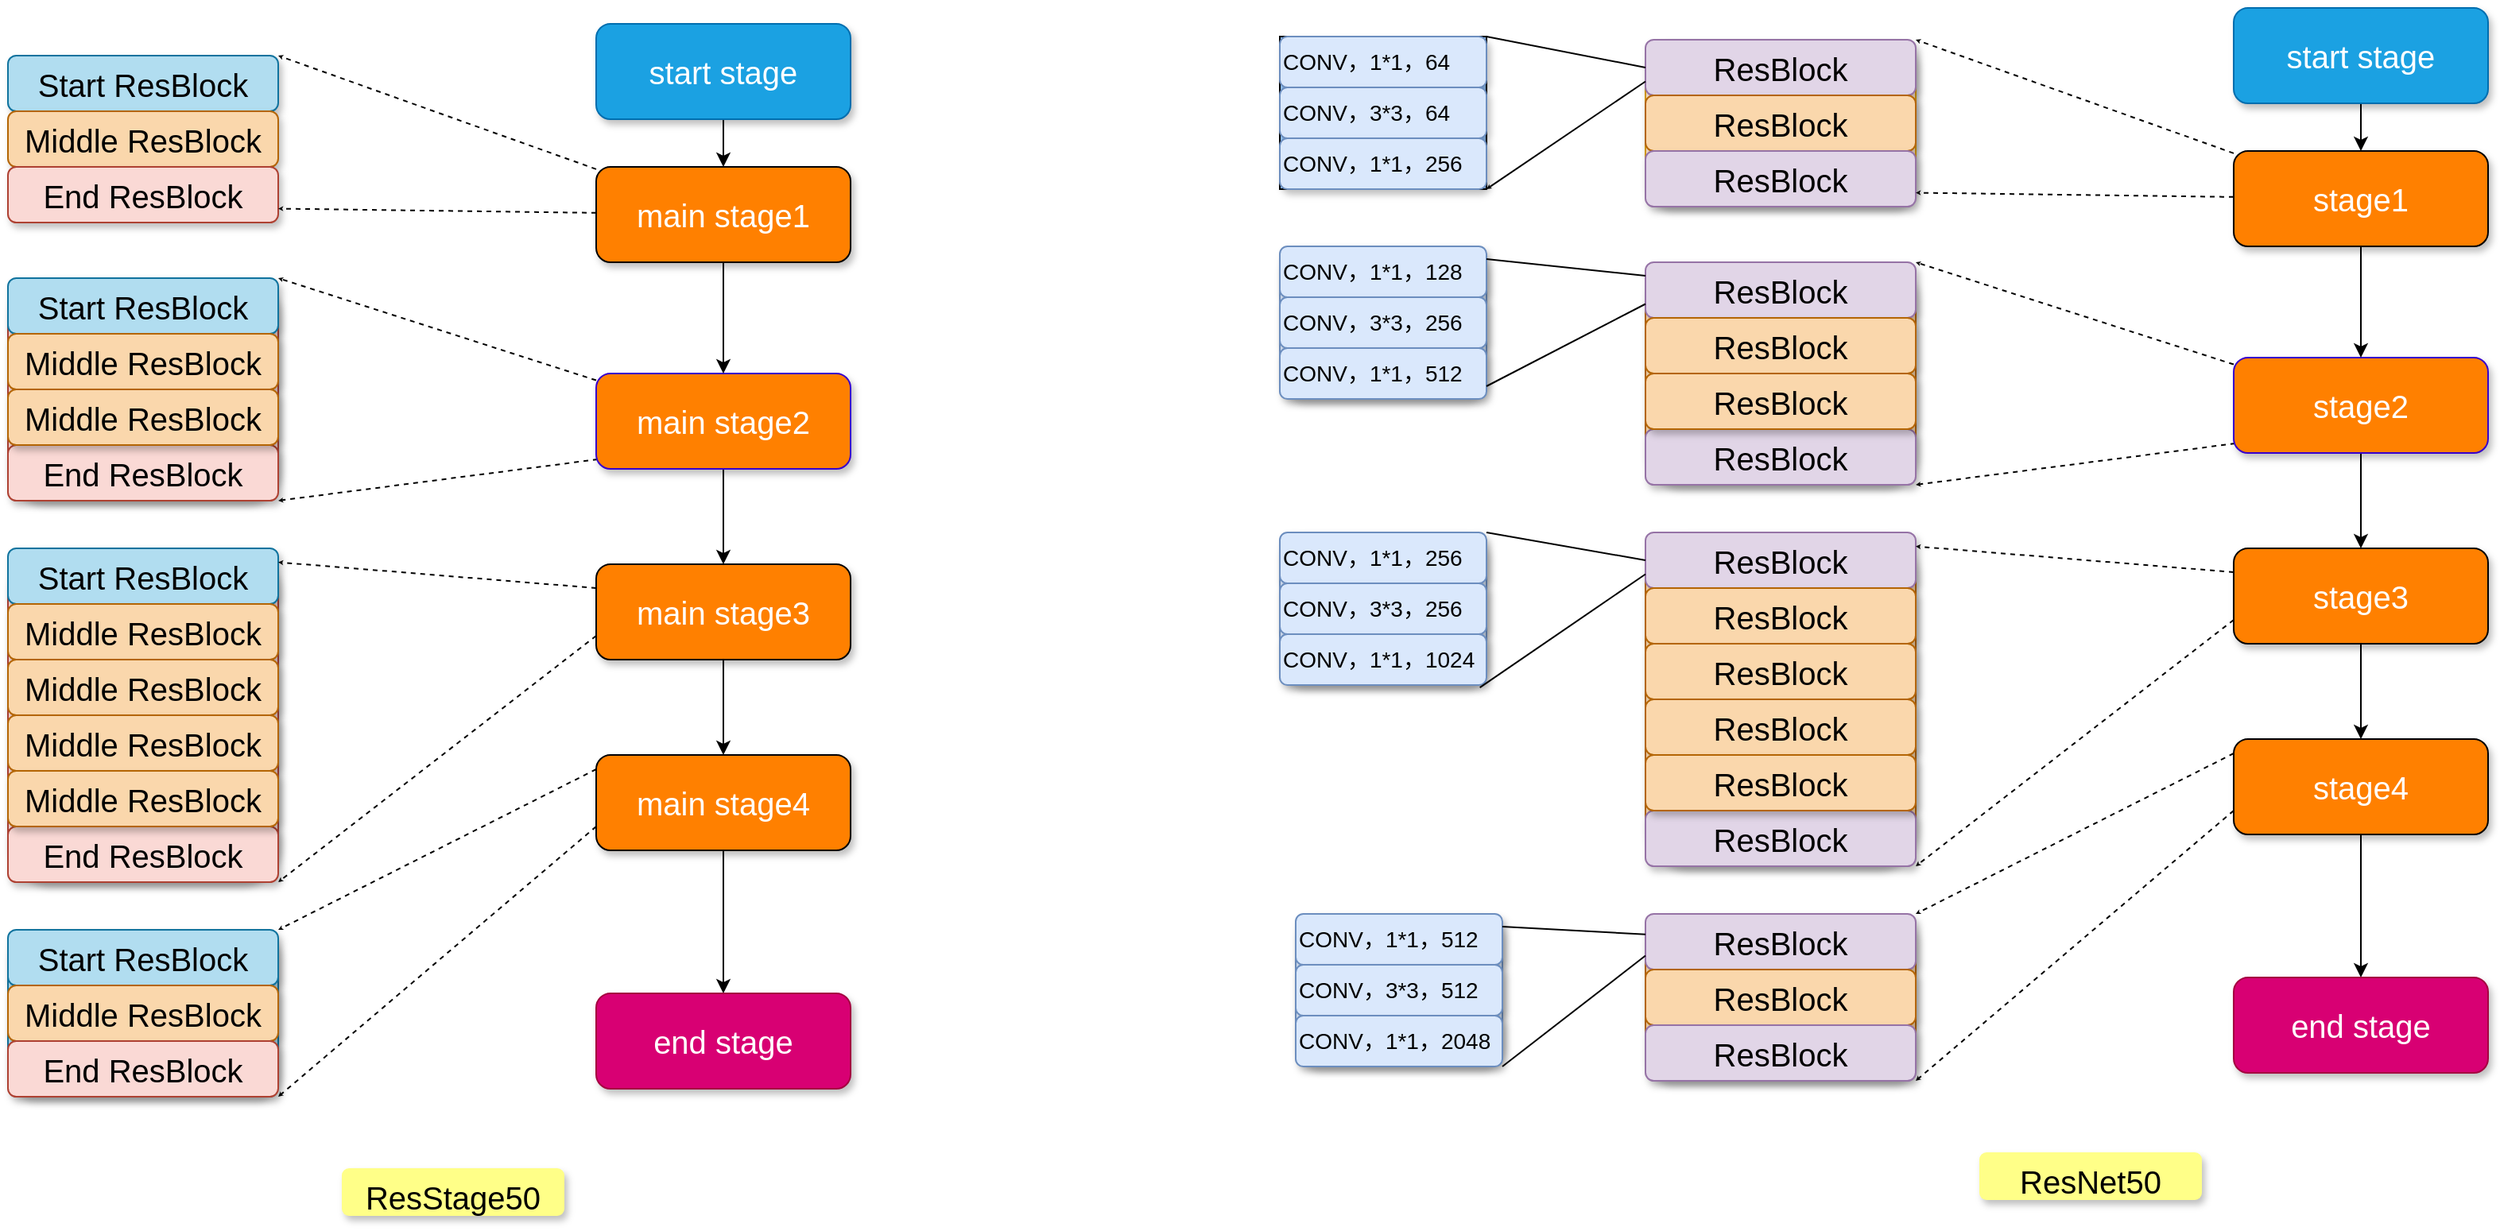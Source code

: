 <mxfile version="21.0.6" type="github">
  <diagram name="第 1 页" id="44bPekrAz7fHFl8u7Ph2">
    <mxGraphModel dx="2049" dy="1157" grid="1" gridSize="10" guides="1" tooltips="1" connect="1" arrows="1" fold="1" page="1" pageScale="1" pageWidth="827" pageHeight="1169" math="0" shadow="0">
      <root>
        <mxCell id="0" />
        <mxCell id="1" parent="0" />
        <mxCell id="IvDMqbEkHvX700NU1U3D-21" value="" style="group;fillColor=#fad9d5;strokeColor=#ae4132;rounded=1;shadow=1;" vertex="1" connectable="0" parent="1">
          <mxGeometry x="70" y="300" width="170" height="140" as="geometry" />
        </mxCell>
        <mxCell id="IvDMqbEkHvX700NU1U3D-17" value="&lt;font style=&quot;font-size: 20px;&quot;&gt;Start ResBlock&lt;/font&gt;" style="rounded=1;whiteSpace=wrap;html=1;container=0;fillColor=#b1ddf0;strokeColor=#10739e;shadow=1;" vertex="1" parent="IvDMqbEkHvX700NU1U3D-21">
          <mxGeometry width="170" height="35" as="geometry" />
        </mxCell>
        <mxCell id="IvDMqbEkHvX700NU1U3D-18" value="&lt;font style=&quot;font-size: 20px;&quot;&gt;Middle ResBlock&lt;/font&gt;" style="rounded=1;whiteSpace=wrap;html=1;container=0;fillColor=#fad7ac;strokeColor=#b46504;fillStyle=auto;shadow=1;" vertex="1" parent="IvDMqbEkHvX700NU1U3D-21">
          <mxGeometry y="35" width="170" height="35" as="geometry" />
        </mxCell>
        <mxCell id="IvDMqbEkHvX700NU1U3D-19" value="&lt;font style=&quot;font-size: 20px;&quot;&gt;End ResBlock&lt;/font&gt;" style="rounded=1;whiteSpace=wrap;html=1;container=0;fillColor=#fad9d5;strokeColor=#ae4132;shadow=1;" vertex="1" parent="IvDMqbEkHvX700NU1U3D-21">
          <mxGeometry y="105" width="170" height="35" as="geometry" />
        </mxCell>
        <mxCell id="IvDMqbEkHvX700NU1U3D-20" value="&lt;font style=&quot;font-size: 20px;&quot;&gt;Middle ResBlock&lt;/font&gt;" style="rounded=1;whiteSpace=wrap;html=1;container=0;fillColor=#fad7ac;strokeColor=#b46504;shadow=1;" vertex="1" parent="IvDMqbEkHvX700NU1U3D-21">
          <mxGeometry y="70" width="170" height="35" as="geometry" />
        </mxCell>
        <mxCell id="IvDMqbEkHvX700NU1U3D-31" value="" style="group;fillColor=#fad9d5;strokeColor=#ae4132;rounded=1;shadow=1;" vertex="1" connectable="0" parent="1">
          <mxGeometry x="70" y="470" width="170" height="210" as="geometry" />
        </mxCell>
        <mxCell id="IvDMqbEkHvX700NU1U3D-25" value="&lt;font style=&quot;font-size: 20px;&quot;&gt;Start ResBlock&lt;/font&gt;" style="rounded=1;whiteSpace=wrap;html=1;container=0;fillColor=#b1ddf0;strokeColor=#10739e;shadow=1;" vertex="1" parent="IvDMqbEkHvX700NU1U3D-31">
          <mxGeometry width="170" height="35" as="geometry" />
        </mxCell>
        <mxCell id="IvDMqbEkHvX700NU1U3D-26" value="&lt;font style=&quot;font-size: 20px;&quot;&gt;Middle ResBlock&lt;/font&gt;" style="rounded=1;whiteSpace=wrap;html=1;container=0;fillColor=#fad7ac;strokeColor=#b46504;shadow=1;" vertex="1" parent="IvDMqbEkHvX700NU1U3D-31">
          <mxGeometry y="35" width="170" height="35" as="geometry" />
        </mxCell>
        <mxCell id="IvDMqbEkHvX700NU1U3D-27" value="&lt;font style=&quot;font-size: 20px;&quot;&gt;End ResBlock&lt;/font&gt;" style="rounded=1;whiteSpace=wrap;html=1;container=0;fillColor=#fad9d5;strokeColor=#ae4132;shadow=1;" vertex="1" parent="IvDMqbEkHvX700NU1U3D-31">
          <mxGeometry y="175" width="170" height="35" as="geometry" />
        </mxCell>
        <mxCell id="IvDMqbEkHvX700NU1U3D-28" value="&lt;font style=&quot;font-size: 20px;&quot;&gt;Middle ResBlock&lt;/font&gt;" style="rounded=1;whiteSpace=wrap;html=1;container=0;fillColor=#fad7ac;strokeColor=#b46504;shadow=1;" vertex="1" parent="IvDMqbEkHvX700NU1U3D-31">
          <mxGeometry y="70" width="170" height="35" as="geometry" />
        </mxCell>
        <mxCell id="IvDMqbEkHvX700NU1U3D-29" value="&lt;font style=&quot;font-size: 20px;&quot;&gt;Middle ResBlock&lt;/font&gt;" style="rounded=1;whiteSpace=wrap;html=1;container=0;fillColor=#fad7ac;strokeColor=#b46504;shadow=1;" vertex="1" parent="IvDMqbEkHvX700NU1U3D-31">
          <mxGeometry y="105" width="170" height="35" as="geometry" />
        </mxCell>
        <mxCell id="IvDMqbEkHvX700NU1U3D-30" value="&lt;font style=&quot;font-size: 20px;&quot;&gt;Middle ResBlock&lt;/font&gt;" style="rounded=1;whiteSpace=wrap;html=1;container=0;fillColor=#fad7ac;strokeColor=#b46504;shadow=1;" vertex="1" parent="IvDMqbEkHvX700NU1U3D-31">
          <mxGeometry y="140" width="170" height="35" as="geometry" />
        </mxCell>
        <mxCell id="IvDMqbEkHvX700NU1U3D-32" value="" style="group;fillColor=#b1ddf0;strokeColor=#10739e;rounded=1;shadow=1;" vertex="1" connectable="0" parent="1">
          <mxGeometry x="70" y="710" width="170" height="105" as="geometry" />
        </mxCell>
        <mxCell id="IvDMqbEkHvX700NU1U3D-33" value="&lt;font style=&quot;font-size: 20px;&quot;&gt;Start ResBlock&lt;/font&gt;" style="rounded=1;whiteSpace=wrap;html=1;container=0;fillColor=#b1ddf0;strokeColor=#10739e;shadow=1;" vertex="1" parent="IvDMqbEkHvX700NU1U3D-32">
          <mxGeometry width="170" height="35" as="geometry" />
        </mxCell>
        <mxCell id="IvDMqbEkHvX700NU1U3D-34" value="&lt;font style=&quot;font-size: 20px;&quot;&gt;Middle ResBlock&lt;/font&gt;" style="rounded=1;whiteSpace=wrap;html=1;container=0;fillColor=#fad7ac;strokeColor=#b46504;shadow=1;" vertex="1" parent="IvDMqbEkHvX700NU1U3D-32">
          <mxGeometry y="35" width="170" height="35" as="geometry" />
        </mxCell>
        <mxCell id="IvDMqbEkHvX700NU1U3D-35" value="&lt;font style=&quot;font-size: 20px;&quot;&gt;End ResBlock&lt;/font&gt;" style="rounded=1;whiteSpace=wrap;html=1;container=0;fillColor=#fad9d5;strokeColor=#ae4132;shadow=1;" vertex="1" parent="IvDMqbEkHvX700NU1U3D-32">
          <mxGeometry y="70" width="170" height="35" as="geometry" />
        </mxCell>
        <mxCell id="IvDMqbEkHvX700NU1U3D-59" style="edgeStyle=orthogonalEdgeStyle;rounded=0;orthogonalLoop=1;jettySize=auto;html=1;entryX=0.5;entryY=0;entryDx=0;entryDy=0;" edge="1" parent="1" source="IvDMqbEkHvX700NU1U3D-36" target="IvDMqbEkHvX700NU1U3D-50">
          <mxGeometry relative="1" as="geometry" />
        </mxCell>
        <mxCell id="IvDMqbEkHvX700NU1U3D-36" value="&lt;font style=&quot;font-size: 20px;&quot;&gt;start stage&lt;/font&gt;" style="rounded=1;whiteSpace=wrap;html=1;fillColor=#1ba1e2;strokeColor=#006EAF;fontColor=#ffffff;shadow=1;" vertex="1" parent="1">
          <mxGeometry x="440" y="140" width="160" height="60" as="geometry" />
        </mxCell>
        <mxCell id="IvDMqbEkHvX700NU1U3D-53" style="rounded=0;orthogonalLoop=1;jettySize=auto;html=1;entryX=1;entryY=0;entryDx=0;entryDy=0;endSize=0;startSize=0;dashed=1;" edge="1" parent="1" source="IvDMqbEkHvX700NU1U3D-37" target="IvDMqbEkHvX700NU1U3D-17">
          <mxGeometry relative="1" as="geometry" />
        </mxCell>
        <mxCell id="IvDMqbEkHvX700NU1U3D-54" style="rounded=0;orthogonalLoop=1;jettySize=auto;html=1;entryX=1;entryY=1;entryDx=0;entryDy=0;exitX=0.006;exitY=0.9;exitDx=0;exitDy=0;exitPerimeter=0;endSize=0;startSize=0;dashed=1;" edge="1" parent="1" source="IvDMqbEkHvX700NU1U3D-37" target="IvDMqbEkHvX700NU1U3D-19">
          <mxGeometry relative="1" as="geometry" />
        </mxCell>
        <mxCell id="IvDMqbEkHvX700NU1U3D-61" style="edgeStyle=orthogonalEdgeStyle;rounded=0;orthogonalLoop=1;jettySize=auto;html=1;exitX=0.5;exitY=1;exitDx=0;exitDy=0;" edge="1" parent="1" source="IvDMqbEkHvX700NU1U3D-37" target="IvDMqbEkHvX700NU1U3D-38">
          <mxGeometry relative="1" as="geometry" />
        </mxCell>
        <mxCell id="IvDMqbEkHvX700NU1U3D-37" value="&lt;font style=&quot;font-size: 20px;&quot;&gt;main stage2&lt;/font&gt;" style="rounded=1;whiteSpace=wrap;html=1;fillColor=#FF8000;fontColor=#ffffff;strokeColor=#3700CC;shadow=1;" vertex="1" parent="1">
          <mxGeometry x="440" y="360" width="160" height="60" as="geometry" />
        </mxCell>
        <mxCell id="IvDMqbEkHvX700NU1U3D-55" style="rounded=0;orthogonalLoop=1;jettySize=auto;html=1;entryX=1;entryY=0.25;entryDx=0;entryDy=0;exitX=0;exitY=0.25;exitDx=0;exitDy=0;startSize=0;endSize=0;dashed=1;" edge="1" parent="1" source="IvDMqbEkHvX700NU1U3D-38" target="IvDMqbEkHvX700NU1U3D-25">
          <mxGeometry relative="1" as="geometry" />
        </mxCell>
        <mxCell id="IvDMqbEkHvX700NU1U3D-56" style="rounded=0;orthogonalLoop=1;jettySize=auto;html=1;exitX=0;exitY=0.75;exitDx=0;exitDy=0;entryX=1;entryY=1;entryDx=0;entryDy=0;endSize=0;startSize=0;dashed=1;" edge="1" parent="1" source="IvDMqbEkHvX700NU1U3D-38" target="IvDMqbEkHvX700NU1U3D-27">
          <mxGeometry relative="1" as="geometry" />
        </mxCell>
        <mxCell id="IvDMqbEkHvX700NU1U3D-62" style="edgeStyle=orthogonalEdgeStyle;rounded=0;orthogonalLoop=1;jettySize=auto;html=1;exitX=0.5;exitY=1;exitDx=0;exitDy=0;" edge="1" parent="1" source="IvDMqbEkHvX700NU1U3D-38" target="IvDMqbEkHvX700NU1U3D-39">
          <mxGeometry relative="1" as="geometry" />
        </mxCell>
        <mxCell id="IvDMqbEkHvX700NU1U3D-38" value="&lt;font color=&quot;#ffffff&quot; style=&quot;font-size: 20px;&quot;&gt;main stage3&lt;/font&gt;" style="rounded=1;whiteSpace=wrap;html=1;fillColor=#FF8000;shadow=1;" vertex="1" parent="1">
          <mxGeometry x="440" y="480" width="160" height="60" as="geometry" />
        </mxCell>
        <mxCell id="IvDMqbEkHvX700NU1U3D-57" style="rounded=0;orthogonalLoop=1;jettySize=auto;html=1;entryX=1;entryY=0;entryDx=0;entryDy=0;exitX=0;exitY=0.15;exitDx=0;exitDy=0;exitPerimeter=0;endSize=0;startSize=0;dashed=1;" edge="1" parent="1" source="IvDMqbEkHvX700NU1U3D-39" target="IvDMqbEkHvX700NU1U3D-33">
          <mxGeometry relative="1" as="geometry" />
        </mxCell>
        <mxCell id="IvDMqbEkHvX700NU1U3D-58" style="rounded=0;orthogonalLoop=1;jettySize=auto;html=1;entryX=1;entryY=1;entryDx=0;entryDy=0;exitX=0;exitY=0.75;exitDx=0;exitDy=0;endSize=0;startSize=0;dashed=1;" edge="1" parent="1" source="IvDMqbEkHvX700NU1U3D-39" target="IvDMqbEkHvX700NU1U3D-35">
          <mxGeometry relative="1" as="geometry" />
        </mxCell>
        <mxCell id="IvDMqbEkHvX700NU1U3D-63" style="edgeStyle=orthogonalEdgeStyle;rounded=0;orthogonalLoop=1;jettySize=auto;html=1;exitX=0.5;exitY=1;exitDx=0;exitDy=0;entryX=0.5;entryY=0;entryDx=0;entryDy=0;" edge="1" parent="1" source="IvDMqbEkHvX700NU1U3D-39" target="IvDMqbEkHvX700NU1U3D-41">
          <mxGeometry relative="1" as="geometry" />
        </mxCell>
        <mxCell id="IvDMqbEkHvX700NU1U3D-39" value="&lt;font color=&quot;#ffffff&quot; style=&quot;font-size: 20px;&quot;&gt;main stage4&lt;/font&gt;" style="rounded=1;whiteSpace=wrap;html=1;fillColor=#FF8000;shadow=1;" vertex="1" parent="1">
          <mxGeometry x="440" y="600" width="160" height="60" as="geometry" />
        </mxCell>
        <mxCell id="IvDMqbEkHvX700NU1U3D-41" value="&lt;font style=&quot;font-size: 20px;&quot;&gt;end stage&lt;/font&gt;" style="rounded=1;whiteSpace=wrap;html=1;fillColor=#d80073;fontColor=#ffffff;strokeColor=#A50040;shadow=1;" vertex="1" parent="1">
          <mxGeometry x="440" y="750" width="160" height="60" as="geometry" />
        </mxCell>
        <mxCell id="IvDMqbEkHvX700NU1U3D-42" value="" style="group;rounded=1;shadow=1;" vertex="1" connectable="0" parent="1">
          <mxGeometry x="70" y="160" width="170" height="105" as="geometry" />
        </mxCell>
        <mxCell id="IvDMqbEkHvX700NU1U3D-1" value="&lt;font style=&quot;font-size: 20px;&quot;&gt;Start ResBlock&lt;/font&gt;" style="rounded=1;whiteSpace=wrap;html=1;container=0;fillColor=#b1ddf0;strokeColor=#10739e;shadow=1;" vertex="1" parent="IvDMqbEkHvX700NU1U3D-42">
          <mxGeometry width="170" height="35" as="geometry" />
        </mxCell>
        <mxCell id="IvDMqbEkHvX700NU1U3D-4" value="&lt;font style=&quot;font-size: 20px;&quot;&gt;Middle ResBlock&lt;/font&gt;" style="rounded=1;whiteSpace=wrap;html=1;container=0;fillColor=#fad7ac;strokeColor=#b46504;shadow=1;" vertex="1" parent="IvDMqbEkHvX700NU1U3D-42">
          <mxGeometry y="35" width="170" height="35" as="geometry" />
        </mxCell>
        <mxCell id="IvDMqbEkHvX700NU1U3D-12" value="&lt;font style=&quot;font-size: 20px;&quot;&gt;End ResBlock&lt;/font&gt;" style="rounded=1;whiteSpace=wrap;html=1;container=0;fillColor=#fad9d5;strokeColor=#ae4132;shadow=1;" vertex="1" parent="IvDMqbEkHvX700NU1U3D-42">
          <mxGeometry y="70" width="170" height="35" as="geometry" />
        </mxCell>
        <mxCell id="IvDMqbEkHvX700NU1U3D-51" style="orthogonalLoop=1;jettySize=auto;html=1;entryX=1;entryY=0;entryDx=0;entryDy=0;rounded=0;endSize=0;startSize=0;dashed=1;" edge="1" parent="1" source="IvDMqbEkHvX700NU1U3D-50" target="IvDMqbEkHvX700NU1U3D-1">
          <mxGeometry relative="1" as="geometry" />
        </mxCell>
        <mxCell id="IvDMqbEkHvX700NU1U3D-52" style="rounded=0;orthogonalLoop=1;jettySize=auto;html=1;entryX=1;entryY=0.75;entryDx=0;entryDy=0;startSize=0;endSize=0;dashed=1;" edge="1" parent="1" source="IvDMqbEkHvX700NU1U3D-50" target="IvDMqbEkHvX700NU1U3D-12">
          <mxGeometry relative="1" as="geometry" />
        </mxCell>
        <mxCell id="IvDMqbEkHvX700NU1U3D-60" style="edgeStyle=orthogonalEdgeStyle;rounded=0;orthogonalLoop=1;jettySize=auto;html=1;entryX=0.5;entryY=0;entryDx=0;entryDy=0;" edge="1" parent="1" source="IvDMqbEkHvX700NU1U3D-50" target="IvDMqbEkHvX700NU1U3D-37">
          <mxGeometry relative="1" as="geometry" />
        </mxCell>
        <mxCell id="IvDMqbEkHvX700NU1U3D-50" value="&lt;font color=&quot;#ffffff&quot; style=&quot;font-size: 20px;&quot;&gt;main stage1&lt;/font&gt;" style="rounded=1;whiteSpace=wrap;html=1;fillColor=#FF8000;shadow=1;" vertex="1" parent="1">
          <mxGeometry x="440" y="230" width="160" height="60" as="geometry" />
        </mxCell>
        <mxCell id="IvDMqbEkHvX700NU1U3D-64" value="&lt;font style=&quot;font-size: 20px;&quot;&gt;ResStage50&lt;/font&gt;" style="text;whiteSpace=wrap;html=1;fillColor=#ffff88;strokeColor=none;rounded=1;shadow=1;align=center;" vertex="1" parent="1">
          <mxGeometry x="280" y="860" width="140" height="30" as="geometry" />
        </mxCell>
        <mxCell id="IvDMqbEkHvX700NU1U3D-65" style="edgeStyle=orthogonalEdgeStyle;rounded=0;orthogonalLoop=1;jettySize=auto;html=1;exitX=0.5;exitY=1;exitDx=0;exitDy=0;" edge="1" parent="1" source="IvDMqbEkHvX700NU1U3D-64" target="IvDMqbEkHvX700NU1U3D-64">
          <mxGeometry relative="1" as="geometry" />
        </mxCell>
        <mxCell id="IvDMqbEkHvX700NU1U3D-66" value="" style="group;fillColor=#fad7ac;strokeColor=#b46504;rounded=1;shadow=1;fontSize=20;labelBackgroundColor=none;align=center;" vertex="1" connectable="0" parent="1">
          <mxGeometry x="1100" y="290" width="170" height="140" as="geometry" />
        </mxCell>
        <mxCell id="IvDMqbEkHvX700NU1U3D-67" value="ResBlock" style="rounded=1;whiteSpace=wrap;html=1;container=0;fillColor=#e1d5e7;strokeColor=#9673a6;shadow=1;fontSize=20;labelBackgroundColor=none;align=center;" vertex="1" parent="IvDMqbEkHvX700NU1U3D-66">
          <mxGeometry width="170" height="35" as="geometry" />
        </mxCell>
        <mxCell id="IvDMqbEkHvX700NU1U3D-68" value="ResBlock" style="rounded=1;whiteSpace=wrap;html=1;container=0;fillColor=#fad7ac;strokeColor=#b46504;fillStyle=auto;shadow=1;fontSize=20;labelBackgroundColor=none;align=center;" vertex="1" parent="IvDMqbEkHvX700NU1U3D-66">
          <mxGeometry y="35" width="170" height="35" as="geometry" />
        </mxCell>
        <mxCell id="IvDMqbEkHvX700NU1U3D-69" value="ResBlock" style="rounded=1;whiteSpace=wrap;html=1;container=0;fillColor=#e1d5e7;strokeColor=#9673a6;shadow=1;fontSize=20;labelBackgroundColor=none;align=center;" vertex="1" parent="IvDMqbEkHvX700NU1U3D-66">
          <mxGeometry y="105" width="170" height="35" as="geometry" />
        </mxCell>
        <mxCell id="IvDMqbEkHvX700NU1U3D-70" value="ResBlock" style="rounded=1;whiteSpace=wrap;html=1;container=0;fillColor=#fad7ac;strokeColor=#b46504;shadow=1;fontSize=20;labelBackgroundColor=none;align=center;" vertex="1" parent="IvDMqbEkHvX700NU1U3D-66">
          <mxGeometry y="70" width="170" height="35" as="geometry" />
        </mxCell>
        <mxCell id="IvDMqbEkHvX700NU1U3D-71" value="" style="group;fillColor=#fad7ac;strokeColor=#b46504;rounded=1;shadow=1;fontSize=20;labelBackgroundColor=none;align=center;" vertex="1" connectable="0" parent="1">
          <mxGeometry x="1100" y="460" width="170" height="210" as="geometry" />
        </mxCell>
        <mxCell id="IvDMqbEkHvX700NU1U3D-72" value="ResBlock" style="rounded=1;whiteSpace=wrap;html=1;container=0;fillColor=#e1d5e7;strokeColor=#9673a6;shadow=1;fontSize=20;labelBackgroundColor=none;align=center;" vertex="1" parent="IvDMqbEkHvX700NU1U3D-71">
          <mxGeometry width="170" height="35" as="geometry" />
        </mxCell>
        <mxCell id="IvDMqbEkHvX700NU1U3D-73" value="ResBlock" style="rounded=1;whiteSpace=wrap;html=1;container=0;fillColor=#fad7ac;strokeColor=#b46504;shadow=1;fontSize=20;labelBackgroundColor=none;align=center;" vertex="1" parent="IvDMqbEkHvX700NU1U3D-71">
          <mxGeometry y="35" width="170" height="35" as="geometry" />
        </mxCell>
        <mxCell id="IvDMqbEkHvX700NU1U3D-74" value="ResBlock" style="rounded=1;whiteSpace=wrap;html=1;container=0;fillColor=#e1d5e7;strokeColor=#9673a6;shadow=1;fontSize=20;labelBackgroundColor=none;align=center;" vertex="1" parent="IvDMqbEkHvX700NU1U3D-71">
          <mxGeometry y="175" width="170" height="35" as="geometry" />
        </mxCell>
        <mxCell id="IvDMqbEkHvX700NU1U3D-75" value="ResBlock" style="rounded=1;whiteSpace=wrap;html=1;container=0;fillColor=#fad7ac;strokeColor=#b46504;shadow=1;fontSize=20;labelBackgroundColor=none;align=center;" vertex="1" parent="IvDMqbEkHvX700NU1U3D-71">
          <mxGeometry y="70" width="170" height="35" as="geometry" />
        </mxCell>
        <mxCell id="IvDMqbEkHvX700NU1U3D-76" value="ResBlock" style="rounded=1;whiteSpace=wrap;html=1;container=0;fillColor=#fad7ac;strokeColor=#b46504;shadow=1;fontSize=20;labelBackgroundColor=none;align=center;" vertex="1" parent="IvDMqbEkHvX700NU1U3D-71">
          <mxGeometry y="105" width="170" height="35" as="geometry" />
        </mxCell>
        <mxCell id="IvDMqbEkHvX700NU1U3D-77" value="ResBlock" style="rounded=1;whiteSpace=wrap;html=1;container=0;fillColor=#fad7ac;strokeColor=#b46504;shadow=1;fontSize=20;labelBackgroundColor=none;align=center;" vertex="1" parent="IvDMqbEkHvX700NU1U3D-71">
          <mxGeometry y="140" width="170" height="35" as="geometry" />
        </mxCell>
        <mxCell id="IvDMqbEkHvX700NU1U3D-78" value="" style="group;fillColor=#fad7ac;strokeColor=#b46504;rounded=1;shadow=1;fontSize=20;labelBackgroundColor=none;align=center;" vertex="1" connectable="0" parent="1">
          <mxGeometry x="1100" y="700" width="170" height="105" as="geometry" />
        </mxCell>
        <mxCell id="IvDMqbEkHvX700NU1U3D-79" value="ResBlock" style="rounded=1;whiteSpace=wrap;html=1;container=0;fillColor=#e1d5e7;strokeColor=#9673a6;shadow=1;fontSize=20;labelBackgroundColor=none;align=center;" vertex="1" parent="IvDMqbEkHvX700NU1U3D-78">
          <mxGeometry width="170" height="35" as="geometry" />
        </mxCell>
        <mxCell id="IvDMqbEkHvX700NU1U3D-80" value="ResBlock" style="rounded=1;whiteSpace=wrap;html=1;container=0;fillColor=#fad7ac;strokeColor=#b46504;shadow=1;fontSize=20;labelBackgroundColor=none;align=center;" vertex="1" parent="IvDMqbEkHvX700NU1U3D-78">
          <mxGeometry y="35" width="170" height="35" as="geometry" />
        </mxCell>
        <mxCell id="IvDMqbEkHvX700NU1U3D-81" value="ResBlock" style="rounded=1;whiteSpace=wrap;html=1;container=0;fillColor=#e1d5e7;strokeColor=#9673a6;shadow=1;fontSize=20;labelBackgroundColor=none;align=center;" vertex="1" parent="IvDMqbEkHvX700NU1U3D-78">
          <mxGeometry y="70" width="170" height="35" as="geometry" />
        </mxCell>
        <mxCell id="IvDMqbEkHvX700NU1U3D-82" style="edgeStyle=orthogonalEdgeStyle;rounded=0;orthogonalLoop=1;jettySize=auto;html=1;entryX=0.5;entryY=0;entryDx=0;entryDy=0;" edge="1" parent="1" source="IvDMqbEkHvX700NU1U3D-83" target="IvDMqbEkHvX700NU1U3D-104">
          <mxGeometry relative="1" as="geometry" />
        </mxCell>
        <mxCell id="IvDMqbEkHvX700NU1U3D-83" value="&lt;font style=&quot;font-size: 20px;&quot;&gt;start stage&lt;/font&gt;" style="rounded=1;whiteSpace=wrap;html=1;fillColor=#1ba1e2;strokeColor=#006EAF;fontColor=#ffffff;shadow=1;" vertex="1" parent="1">
          <mxGeometry x="1470" y="130" width="160" height="60" as="geometry" />
        </mxCell>
        <mxCell id="IvDMqbEkHvX700NU1U3D-84" style="rounded=0;orthogonalLoop=1;jettySize=auto;html=1;entryX=1;entryY=0;entryDx=0;entryDy=0;endSize=0;startSize=0;dashed=1;" edge="1" parent="1" source="IvDMqbEkHvX700NU1U3D-87" target="IvDMqbEkHvX700NU1U3D-67">
          <mxGeometry relative="1" as="geometry" />
        </mxCell>
        <mxCell id="IvDMqbEkHvX700NU1U3D-85" style="rounded=0;orthogonalLoop=1;jettySize=auto;html=1;entryX=1;entryY=1;entryDx=0;entryDy=0;exitX=0.006;exitY=0.9;exitDx=0;exitDy=0;exitPerimeter=0;endSize=0;startSize=0;dashed=1;" edge="1" parent="1" source="IvDMqbEkHvX700NU1U3D-87" target="IvDMqbEkHvX700NU1U3D-69">
          <mxGeometry relative="1" as="geometry" />
        </mxCell>
        <mxCell id="IvDMqbEkHvX700NU1U3D-86" style="edgeStyle=orthogonalEdgeStyle;rounded=0;orthogonalLoop=1;jettySize=auto;html=1;exitX=0.5;exitY=1;exitDx=0;exitDy=0;" edge="1" parent="1" source="IvDMqbEkHvX700NU1U3D-87" target="IvDMqbEkHvX700NU1U3D-91">
          <mxGeometry relative="1" as="geometry" />
        </mxCell>
        <mxCell id="IvDMqbEkHvX700NU1U3D-87" value="&lt;font style=&quot;font-size: 20px;&quot;&gt;stage2&lt;/font&gt;" style="rounded=1;whiteSpace=wrap;html=1;fillColor=#FF8000;fontColor=#ffffff;strokeColor=#3700CC;shadow=1;" vertex="1" parent="1">
          <mxGeometry x="1470" y="350" width="160" height="60" as="geometry" />
        </mxCell>
        <mxCell id="IvDMqbEkHvX700NU1U3D-88" style="rounded=0;orthogonalLoop=1;jettySize=auto;html=1;entryX=1;entryY=0.25;entryDx=0;entryDy=0;exitX=0;exitY=0.25;exitDx=0;exitDy=0;startSize=0;endSize=0;dashed=1;" edge="1" parent="1" source="IvDMqbEkHvX700NU1U3D-91" target="IvDMqbEkHvX700NU1U3D-72">
          <mxGeometry relative="1" as="geometry" />
        </mxCell>
        <mxCell id="IvDMqbEkHvX700NU1U3D-89" style="rounded=0;orthogonalLoop=1;jettySize=auto;html=1;exitX=0;exitY=0.75;exitDx=0;exitDy=0;entryX=1;entryY=1;entryDx=0;entryDy=0;endSize=0;startSize=0;dashed=1;" edge="1" parent="1" source="IvDMqbEkHvX700NU1U3D-91" target="IvDMqbEkHvX700NU1U3D-74">
          <mxGeometry relative="1" as="geometry" />
        </mxCell>
        <mxCell id="IvDMqbEkHvX700NU1U3D-90" style="edgeStyle=orthogonalEdgeStyle;rounded=0;orthogonalLoop=1;jettySize=auto;html=1;exitX=0.5;exitY=1;exitDx=0;exitDy=0;" edge="1" parent="1" source="IvDMqbEkHvX700NU1U3D-91" target="IvDMqbEkHvX700NU1U3D-95">
          <mxGeometry relative="1" as="geometry" />
        </mxCell>
        <mxCell id="IvDMqbEkHvX700NU1U3D-91" value="&lt;font color=&quot;#ffffff&quot; style=&quot;font-size: 20px;&quot;&gt;stage3&lt;/font&gt;" style="rounded=1;whiteSpace=wrap;html=1;fillColor=#FF8000;shadow=1;" vertex="1" parent="1">
          <mxGeometry x="1470" y="470" width="160" height="60" as="geometry" />
        </mxCell>
        <mxCell id="IvDMqbEkHvX700NU1U3D-92" style="rounded=0;orthogonalLoop=1;jettySize=auto;html=1;entryX=1;entryY=0;entryDx=0;entryDy=0;exitX=0;exitY=0.15;exitDx=0;exitDy=0;exitPerimeter=0;endSize=0;startSize=0;dashed=1;" edge="1" parent="1" source="IvDMqbEkHvX700NU1U3D-95" target="IvDMqbEkHvX700NU1U3D-79">
          <mxGeometry relative="1" as="geometry" />
        </mxCell>
        <mxCell id="IvDMqbEkHvX700NU1U3D-93" style="rounded=0;orthogonalLoop=1;jettySize=auto;html=1;entryX=1;entryY=1;entryDx=0;entryDy=0;exitX=0;exitY=0.75;exitDx=0;exitDy=0;endSize=0;startSize=0;dashed=1;" edge="1" parent="1" source="IvDMqbEkHvX700NU1U3D-95" target="IvDMqbEkHvX700NU1U3D-81">
          <mxGeometry relative="1" as="geometry" />
        </mxCell>
        <mxCell id="IvDMqbEkHvX700NU1U3D-94" style="edgeStyle=orthogonalEdgeStyle;rounded=0;orthogonalLoop=1;jettySize=auto;html=1;exitX=0.5;exitY=1;exitDx=0;exitDy=0;entryX=0.5;entryY=0;entryDx=0;entryDy=0;" edge="1" parent="1" source="IvDMqbEkHvX700NU1U3D-95" target="IvDMqbEkHvX700NU1U3D-96">
          <mxGeometry relative="1" as="geometry" />
        </mxCell>
        <mxCell id="IvDMqbEkHvX700NU1U3D-95" value="&lt;font color=&quot;#ffffff&quot; style=&quot;font-size: 20px;&quot;&gt;stage4&lt;/font&gt;" style="rounded=1;whiteSpace=wrap;html=1;fillColor=#FF8000;shadow=1;fillStyle=auto;" vertex="1" parent="1">
          <mxGeometry x="1470" y="590" width="160" height="60" as="geometry" />
        </mxCell>
        <mxCell id="IvDMqbEkHvX700NU1U3D-96" value="&lt;font style=&quot;font-size: 20px;&quot;&gt;end stage&lt;/font&gt;" style="rounded=1;whiteSpace=wrap;html=1;fillColor=#d80073;fontColor=#ffffff;strokeColor=#A50040;shadow=1;" vertex="1" parent="1">
          <mxGeometry x="1470" y="740" width="160" height="60" as="geometry" />
        </mxCell>
        <mxCell id="IvDMqbEkHvX700NU1U3D-97" value="" style="group;rounded=1;shadow=1;fontSize=20;labelBackgroundColor=none;align=center;fillColor=#ffe6cc;strokeColor=#d79b00;" vertex="1" connectable="0" parent="1">
          <mxGeometry x="1100" y="150" width="170" height="105" as="geometry" />
        </mxCell>
        <mxCell id="IvDMqbEkHvX700NU1U3D-98" value="ResBlock" style="rounded=1;whiteSpace=wrap;html=1;container=0;fillColor=#e1d5e7;strokeColor=#9673a6;shadow=1;fontSize=20;labelBackgroundColor=none;align=center;" vertex="1" parent="IvDMqbEkHvX700NU1U3D-97">
          <mxGeometry width="170" height="35" as="geometry" />
        </mxCell>
        <mxCell id="IvDMqbEkHvX700NU1U3D-99" value="&lt;font style=&quot;font-size: 20px;&quot;&gt;ResBlock&lt;/font&gt;" style="rounded=1;whiteSpace=wrap;html=1;container=0;fillColor=#fad7ac;strokeColor=#b46504;shadow=1;fontSize=20;labelBackgroundColor=none;align=center;" vertex="1" parent="IvDMqbEkHvX700NU1U3D-97">
          <mxGeometry y="35" width="170" height="35" as="geometry" />
        </mxCell>
        <mxCell id="IvDMqbEkHvX700NU1U3D-100" value="ResBlock" style="rounded=1;whiteSpace=wrap;html=1;container=0;fillColor=#e1d5e7;strokeColor=#9673a6;shadow=1;fontSize=20;labelBackgroundColor=none;align=center;" vertex="1" parent="IvDMqbEkHvX700NU1U3D-97">
          <mxGeometry y="70" width="170" height="35" as="geometry" />
        </mxCell>
        <mxCell id="IvDMqbEkHvX700NU1U3D-101" style="orthogonalLoop=1;jettySize=auto;html=1;entryX=1;entryY=0;entryDx=0;entryDy=0;rounded=0;endSize=0;startSize=0;dashed=1;" edge="1" parent="1" source="IvDMqbEkHvX700NU1U3D-104" target="IvDMqbEkHvX700NU1U3D-98">
          <mxGeometry relative="1" as="geometry" />
        </mxCell>
        <mxCell id="IvDMqbEkHvX700NU1U3D-102" style="rounded=0;orthogonalLoop=1;jettySize=auto;html=1;entryX=1;entryY=0.75;entryDx=0;entryDy=0;startSize=0;endSize=0;dashed=1;" edge="1" parent="1" source="IvDMqbEkHvX700NU1U3D-104" target="IvDMqbEkHvX700NU1U3D-100">
          <mxGeometry relative="1" as="geometry" />
        </mxCell>
        <mxCell id="IvDMqbEkHvX700NU1U3D-103" style="edgeStyle=orthogonalEdgeStyle;rounded=0;orthogonalLoop=1;jettySize=auto;html=1;entryX=0.5;entryY=0;entryDx=0;entryDy=0;" edge="1" parent="1" source="IvDMqbEkHvX700NU1U3D-104" target="IvDMqbEkHvX700NU1U3D-87">
          <mxGeometry relative="1" as="geometry" />
        </mxCell>
        <mxCell id="IvDMqbEkHvX700NU1U3D-104" value="&lt;font color=&quot;#ffffff&quot; style=&quot;font-size: 20px;&quot;&gt;stage1&lt;/font&gt;" style="rounded=1;whiteSpace=wrap;html=1;fillColor=#FF8000;shadow=1;" vertex="1" parent="1">
          <mxGeometry x="1470" y="220" width="160" height="60" as="geometry" />
        </mxCell>
        <mxCell id="IvDMqbEkHvX700NU1U3D-105" value="&lt;font style=&quot;font-size: 20px;&quot;&gt;ResNet50&lt;/font&gt;" style="text;whiteSpace=wrap;html=1;fillColor=#FFFF88;strokeColor=none;rounded=1;shadow=1;align=center;" vertex="1" parent="1">
          <mxGeometry x="1310" y="850" width="140" height="30" as="geometry" />
        </mxCell>
        <mxCell id="IvDMqbEkHvX700NU1U3D-106" style="edgeStyle=orthogonalEdgeStyle;rounded=0;orthogonalLoop=1;jettySize=auto;html=1;exitX=0.5;exitY=1;exitDx=0;exitDy=0;" edge="1" parent="1" source="IvDMqbEkHvX700NU1U3D-105" target="IvDMqbEkHvX700NU1U3D-105">
          <mxGeometry relative="1" as="geometry" />
        </mxCell>
        <mxCell id="IvDMqbEkHvX700NU1U3D-110" value="" style="group;fontSize=14;fillColor=#99CCFF;strokeColor=default;rounded=0;glass=0;shadow=0;container=0;" vertex="1" connectable="0" parent="1">
          <mxGeometry x="870" y="148" width="130" height="96" as="geometry" />
        </mxCell>
        <mxCell id="IvDMqbEkHvX700NU1U3D-111" value="" style="group;fontSize=14;fillColor=#dae8fc;glass=0;strokeColor=#6c8ebf;rounded=1;container=0;shadow=1;" vertex="1" connectable="0" parent="1">
          <mxGeometry x="870" y="280" width="130" height="96" as="geometry" />
        </mxCell>
        <mxCell id="IvDMqbEkHvX700NU1U3D-115" value="" style="group;fontSize=14;fillColor=#dae8fc;strokeColor=#6c8ebf;rounded=1;container=0;shadow=1;" vertex="1" connectable="0" parent="1">
          <mxGeometry x="870" y="460" width="130" height="96" as="geometry" />
        </mxCell>
        <mxCell id="IvDMqbEkHvX700NU1U3D-119" value="" style="group;fontSize=14;fillColor=#dae8fc;strokeColor=#6c8ebf;rounded=1;shadow=1;" vertex="1" connectable="0" parent="1">
          <mxGeometry x="880" y="700" width="130" height="96" as="geometry" />
        </mxCell>
        <mxCell id="IvDMqbEkHvX700NU1U3D-120" value="&lt;font style=&quot;font-size: 14px;&quot;&gt;CONV，1*1，512&lt;/font&gt;" style="rounded=1;whiteSpace=wrap;html=1;align=left;fillColor=#dae8fc;strokeColor=#6c8ebf;glass=0;fontSize=14;shadow=1;" vertex="1" parent="IvDMqbEkHvX700NU1U3D-119">
          <mxGeometry width="130" height="32" as="geometry" />
        </mxCell>
        <mxCell id="IvDMqbEkHvX700NU1U3D-121" value="&lt;font style=&quot;font-size: 14px;&quot;&gt;CONV，3*3，512&lt;/font&gt;" style="rounded=1;whiteSpace=wrap;html=1;align=left;fillColor=#dae8fc;strokeColor=#6c8ebf;glass=0;fontSize=14;shadow=1;" vertex="1" parent="IvDMqbEkHvX700NU1U3D-119">
          <mxGeometry y="32" width="130" height="32" as="geometry" />
        </mxCell>
        <mxCell id="IvDMqbEkHvX700NU1U3D-122" value="&lt;font style=&quot;font-size: 14px;&quot;&gt;CONV，1*1，2048&lt;/font&gt;" style="rounded=1;whiteSpace=wrap;html=1;align=left;fillColor=#dae8fc;strokeColor=#6c8ebf;glass=0;fontSize=14;shadow=1;" vertex="1" parent="IvDMqbEkHvX700NU1U3D-119">
          <mxGeometry y="64" width="130" height="32" as="geometry" />
        </mxCell>
        <mxCell id="IvDMqbEkHvX700NU1U3D-107" value="&lt;font style=&quot;font-size: 14px;&quot;&gt;CONV，1*1，64&lt;/font&gt;" style="rounded=1;whiteSpace=wrap;html=1;align=left;fillColor=#dae8fc;strokeColor=#6c8ebf;glass=0;fontSize=14;shadow=1;" vertex="1" parent="1">
          <mxGeometry x="870" y="148" width="130" height="32" as="geometry" />
        </mxCell>
        <mxCell id="IvDMqbEkHvX700NU1U3D-108" value="&lt;font style=&quot;font-size: 14px;&quot;&gt;CONV，3*3，64&lt;/font&gt;" style="rounded=1;whiteSpace=wrap;html=1;align=left;fillColor=#dae8fc;strokeColor=#6c8ebf;glass=0;fontSize=14;shadow=1;" vertex="1" parent="1">
          <mxGeometry x="870" y="180" width="130" height="32" as="geometry" />
        </mxCell>
        <mxCell id="IvDMqbEkHvX700NU1U3D-109" value="&lt;font style=&quot;font-size: 14px;&quot;&gt;CONV，1*1，256&lt;/font&gt;" style="rounded=1;whiteSpace=wrap;html=1;align=left;fillColor=#dae8fc;strokeColor=#6c8ebf;glass=0;fontSize=14;shadow=1;" vertex="1" parent="1">
          <mxGeometry x="870" y="212" width="130" height="32" as="geometry" />
        </mxCell>
        <mxCell id="IvDMqbEkHvX700NU1U3D-112" value="&lt;font style=&quot;font-size: 14px;&quot;&gt;CONV，1*1，128&lt;/font&gt;" style="rounded=1;whiteSpace=wrap;html=1;align=left;fillColor=#dae8fc;strokeColor=#6c8ebf;glass=0;fontSize=14;shadow=1;" vertex="1" parent="1">
          <mxGeometry x="870" y="280" width="130" height="32" as="geometry" />
        </mxCell>
        <mxCell id="IvDMqbEkHvX700NU1U3D-113" value="&lt;font style=&quot;font-size: 14px;&quot;&gt;CONV，3*3，256&lt;/font&gt;" style="rounded=1;whiteSpace=wrap;html=1;align=left;fillColor=#dae8fc;strokeColor=#6c8ebf;glass=0;fontSize=14;shadow=1;" vertex="1" parent="1">
          <mxGeometry x="870" y="312" width="130" height="32" as="geometry" />
        </mxCell>
        <mxCell id="IvDMqbEkHvX700NU1U3D-114" value="&lt;font style=&quot;font-size: 14px;&quot;&gt;CONV，1*1，512&lt;/font&gt;" style="rounded=1;whiteSpace=wrap;html=1;align=left;fillColor=#dae8fc;strokeColor=#6c8ebf;glass=0;fontSize=14;shadow=1;" vertex="1" parent="1">
          <mxGeometry x="870" y="344" width="130" height="32" as="geometry" />
        </mxCell>
        <mxCell id="IvDMqbEkHvX700NU1U3D-116" value="&lt;font style=&quot;font-size: 14px;&quot;&gt;CONV，1*1，256&lt;/font&gt;" style="rounded=1;whiteSpace=wrap;html=1;align=left;fillColor=#dae8fc;strokeColor=#6c8ebf;glass=0;fontSize=14;container=0;shadow=1;" vertex="1" parent="1">
          <mxGeometry x="870" y="460" width="130" height="32" as="geometry" />
        </mxCell>
        <mxCell id="IvDMqbEkHvX700NU1U3D-117" value="&lt;font style=&quot;font-size: 14px;&quot;&gt;CONV，3*3，256&lt;/font&gt;" style="rounded=1;whiteSpace=wrap;html=1;align=left;fillColor=#dae8fc;strokeColor=#6c8ebf;glass=0;fontSize=14;container=0;shadow=1;" vertex="1" parent="1">
          <mxGeometry x="870" y="492" width="130" height="32" as="geometry" />
        </mxCell>
        <mxCell id="IvDMqbEkHvX700NU1U3D-118" value="&lt;font style=&quot;font-size: 14px;&quot;&gt;CONV，1*1，1024&lt;/font&gt;" style="rounded=1;whiteSpace=wrap;html=1;align=left;fillColor=#dae8fc;strokeColor=#6c8ebf;glass=0;fontSize=14;container=0;shadow=1;" vertex="1" parent="1">
          <mxGeometry x="870" y="524" width="130" height="32" as="geometry" />
        </mxCell>
        <mxCell id="IvDMqbEkHvX700NU1U3D-123" style="rounded=0;orthogonalLoop=1;jettySize=auto;html=1;exitX=0;exitY=0.5;exitDx=0;exitDy=0;entryX=1;entryY=0;entryDx=0;entryDy=0;endArrow=none;endFill=0;" edge="1" parent="1" source="IvDMqbEkHvX700NU1U3D-98" target="IvDMqbEkHvX700NU1U3D-107">
          <mxGeometry relative="1" as="geometry" />
        </mxCell>
        <mxCell id="IvDMqbEkHvX700NU1U3D-124" style="rounded=0;orthogonalLoop=1;jettySize=auto;html=1;entryX=1;entryY=1;entryDx=0;entryDy=0;exitX=0;exitY=0.75;exitDx=0;exitDy=0;endSize=0;startSize=0;" edge="1" parent="1" source="IvDMqbEkHvX700NU1U3D-98" target="IvDMqbEkHvX700NU1U3D-109">
          <mxGeometry relative="1" as="geometry" />
        </mxCell>
        <mxCell id="IvDMqbEkHvX700NU1U3D-125" style="rounded=0;orthogonalLoop=1;jettySize=auto;html=1;entryX=1;entryY=0.25;entryDx=0;entryDy=0;endArrow=none;endFill=0;" edge="1" parent="1" source="IvDMqbEkHvX700NU1U3D-67" target="IvDMqbEkHvX700NU1U3D-112">
          <mxGeometry relative="1" as="geometry" />
        </mxCell>
        <mxCell id="IvDMqbEkHvX700NU1U3D-126" style="rounded=0;orthogonalLoop=1;jettySize=auto;html=1;entryX=1;entryY=0.75;entryDx=0;entryDy=0;exitX=0;exitY=0.75;exitDx=0;exitDy=0;endArrow=none;endFill=0;" edge="1" parent="1" source="IvDMqbEkHvX700NU1U3D-67" target="IvDMqbEkHvX700NU1U3D-114">
          <mxGeometry relative="1" as="geometry" />
        </mxCell>
        <mxCell id="IvDMqbEkHvX700NU1U3D-127" style="rounded=0;orthogonalLoop=1;jettySize=auto;html=1;exitX=0;exitY=0.5;exitDx=0;exitDy=0;entryX=1;entryY=0;entryDx=0;entryDy=0;endArrow=none;endFill=0;" edge="1" parent="1" source="IvDMqbEkHvX700NU1U3D-72" target="IvDMqbEkHvX700NU1U3D-116">
          <mxGeometry relative="1" as="geometry" />
        </mxCell>
        <mxCell id="IvDMqbEkHvX700NU1U3D-128" style="rounded=0;orthogonalLoop=1;jettySize=auto;html=1;exitX=0;exitY=0.75;exitDx=0;exitDy=0;entryX=0.968;entryY=1.048;entryDx=0;entryDy=0;entryPerimeter=0;endArrow=none;endFill=0;" edge="1" parent="1" source="IvDMqbEkHvX700NU1U3D-72" target="IvDMqbEkHvX700NU1U3D-118">
          <mxGeometry relative="1" as="geometry" />
        </mxCell>
        <mxCell id="IvDMqbEkHvX700NU1U3D-129" style="rounded=0;orthogonalLoop=1;jettySize=auto;html=1;entryX=1;entryY=0.25;entryDx=0;entryDy=0;endArrow=none;endFill=0;" edge="1" parent="1" source="IvDMqbEkHvX700NU1U3D-79" target="IvDMqbEkHvX700NU1U3D-120">
          <mxGeometry relative="1" as="geometry" />
        </mxCell>
        <mxCell id="IvDMqbEkHvX700NU1U3D-130" style="rounded=0;orthogonalLoop=1;jettySize=auto;html=1;exitX=0;exitY=0.75;exitDx=0;exitDy=0;entryX=1;entryY=1;entryDx=0;entryDy=0;endArrow=none;endFill=0;" edge="1" parent="1" source="IvDMqbEkHvX700NU1U3D-79" target="IvDMqbEkHvX700NU1U3D-122">
          <mxGeometry relative="1" as="geometry" />
        </mxCell>
      </root>
    </mxGraphModel>
  </diagram>
</mxfile>

